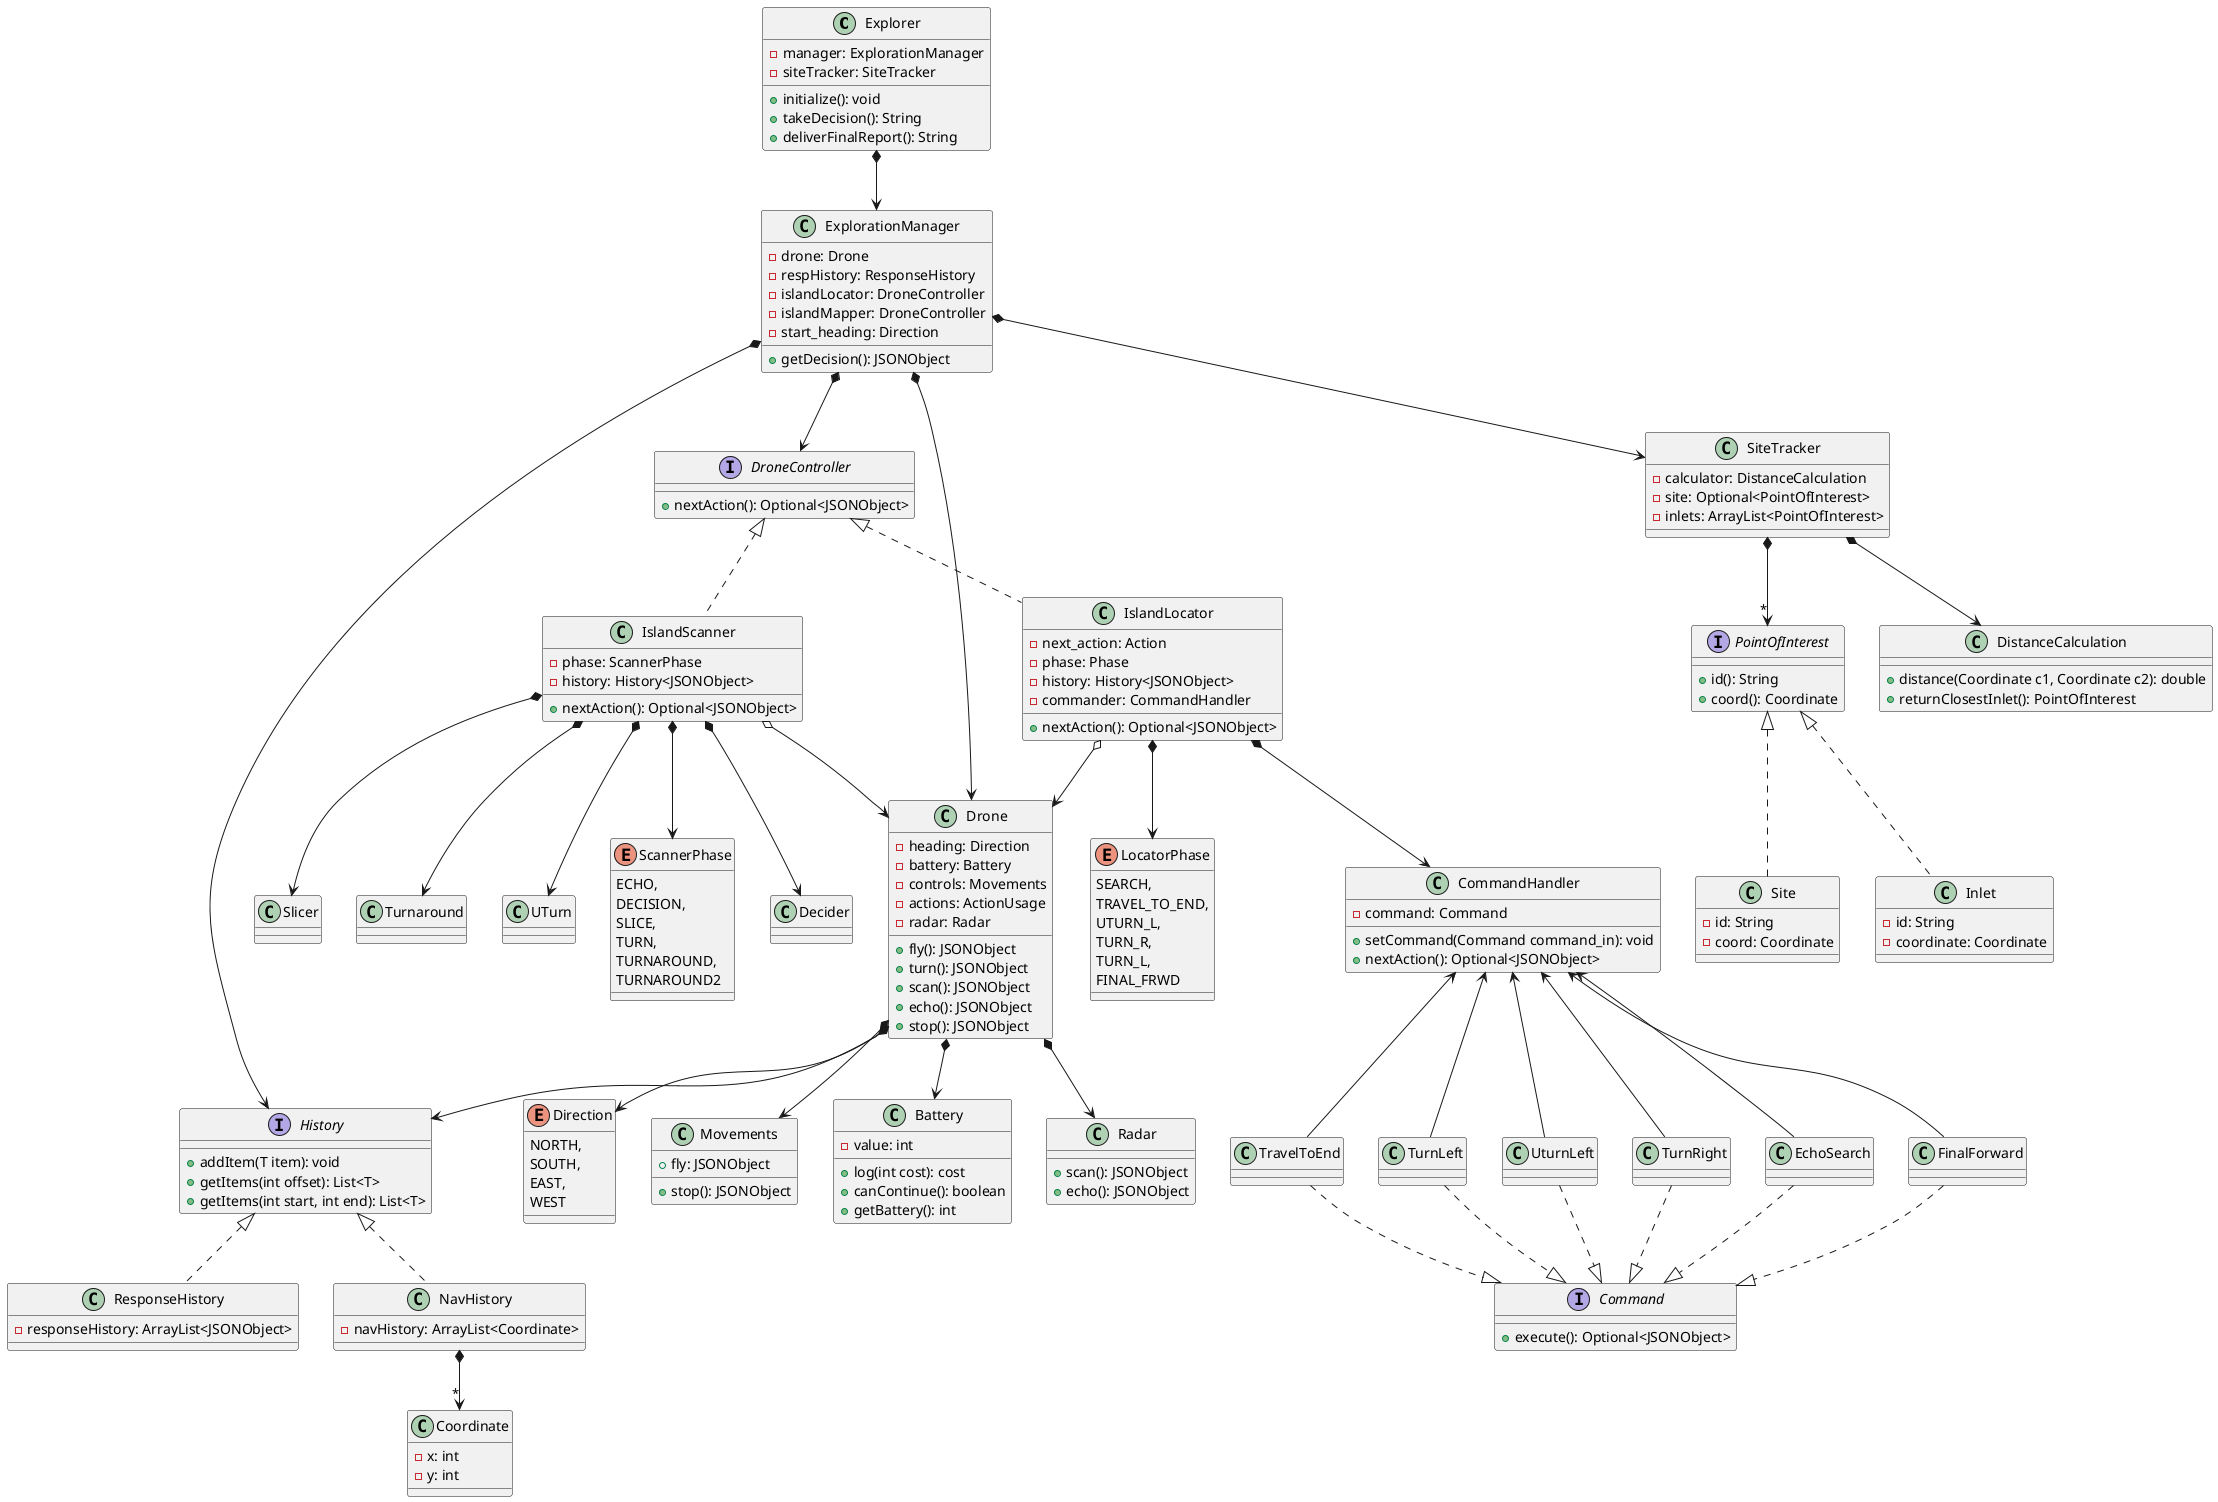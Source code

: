 @startuml
class Explorer {
  -manager: ExplorationManager
  -siteTracker: SiteTracker
  +initialize(): void
  +takeDecision(): String
  +deliverFinalReport(): String
}

class ExplorationManager {
  -drone: Drone
  -respHistory: ResponseHistory
  -islandLocator: DroneController
  -islandMapper: DroneController
  -start_heading: Direction
  +getDecision(): JSONObject
}

interface History {
  +addItem(T item): void
	+getItems(int offset): List<T>
	+getItems(int start, int end): List<T> 
}

interface DroneController {
  +nextAction(): Optional<JSONObject>
}

interface PointOfInterest {
  +id(): String
  +coord(): Coordinate
}

class ResponseHistory {
  -responseHistory: ArrayList<JSONObject>
}

enum LocatorPhase{
  SEARCH,
	TRAVEL_TO_END,
	UTURN_L,
	TURN_R,
	TURN_L,
	FINAL_FRWD
}

class IslandLocator {
  -next_action: Action
  -phase: Phase
  -history: History<JSONObject>
  -commander: CommandHandler
  +nextAction(): Optional<JSONObject>
}

enum ScannerPhase{
  ECHO,
	DECISION,
	SLICE,
	TURN,
  TURNAROUND,
	TURNAROUND2
}

class IslandScanner {
  -phase: ScannerPhase
  -history: History<JSONObject>
  +nextAction(): Optional<JSONObject>
}

class SiteTracker {
  -calculator: DistanceCalculation
  -site: Optional<PointOfInterest>
  -inlets: ArrayList<PointOfInterest>
}

class Site {
  -id: String
  -coord: Coordinate
}

class Drone {
  -heading: Direction
  -battery: Battery
  -controls: Movements
  -actions: ActionUsage
  -radar: Radar
  +fly(): JSONObject
  +turn(): JSONObject
  +scan(): JSONObject
  +echo(): JSONObject
  +stop(): JSONObject
}

enum Direction {
  NORTH,
  SOUTH,
  EAST,
  WEST
}

class Inlet {
  -id: String
  -coordinate: Coordinate
}

class Movements {
  +fly: JSONObject
  +stop(): JSONObject
}

class NavHistory {
  -navHistory: ArrayList<Coordinate>
}
class Coordinate {
  -x: int
  -y: int
}

class DistanceCalculation {
  +distance(Coordinate c1, Coordinate c2): double
  +returnClosestInlet(): PointOfInterest
}

class Battery {
  -value: int
  +log(int cost): cost
  +canContinue(): boolean
  +getBattery(): int
}

class Radar {
  +scan(): JSONObject
  +echo(): JSONObject
}

class Decider{}
class Slicer {}
class Turnaround {}
class UTurn{}

class EchoSearch{}
class FinalForward{}
class TravelToEnd{}
interface Command{
  +execute(): Optional<JSONObject>
}

class TurnLeft{}
class UturnLeft{}
class TurnRight{}
class CommandHandler{
  -command: Command
  +setCommand(Command command_in): void
  +nextAction(): Optional<JSONObject>
}

Explorer *--> ExplorationManager
ExplorationManager *--> SiteTracker

ExplorationManager *--> DroneController
ExplorationManager *--> History
ExplorationManager *--> Drone

DroneController <|.. IslandScanner
DroneController <|.. IslandLocator

History <|.. ResponseHistory
History <|.. NavHistory

SiteTracker *--> "*" PointOfInterest
SiteTracker *--> DistanceCalculation
PointOfInterest <|.. Site
PointOfInterest <|.. Inlet

IslandLocator *--> LocatorPhase
IslandLocator *--> CommandHandler

IslandLocator o--> Drone
IslandScanner o--> Drone

IslandScanner *--> ScannerPhase
IslandScanner *--> Decider
IslandScanner *--> Slicer
IslandScanner *--> Turnaround
IslandScanner *--> UTurn

Drone *--> Direction
Drone *--> Movements
Drone *--> History
Drone *--> Battery
Drone *--> Radar

NavHistory *--> "*" Coordinate

EchoSearch ..|> Command
FinalForward ..|> Command
TravelToEnd ..|> Command
TurnLeft ..|> Command
UturnLeft ..|> Command
TurnRight ..|> Command
CommandHandler <-- EchoSearch
CommandHandler <-- FinalForward
CommandHandler <-- TravelToEnd
CommandHandler <-- TurnLeft
CommandHandler <-- UturnLeft
CommandHandler <-- TurnRight


@enduml
